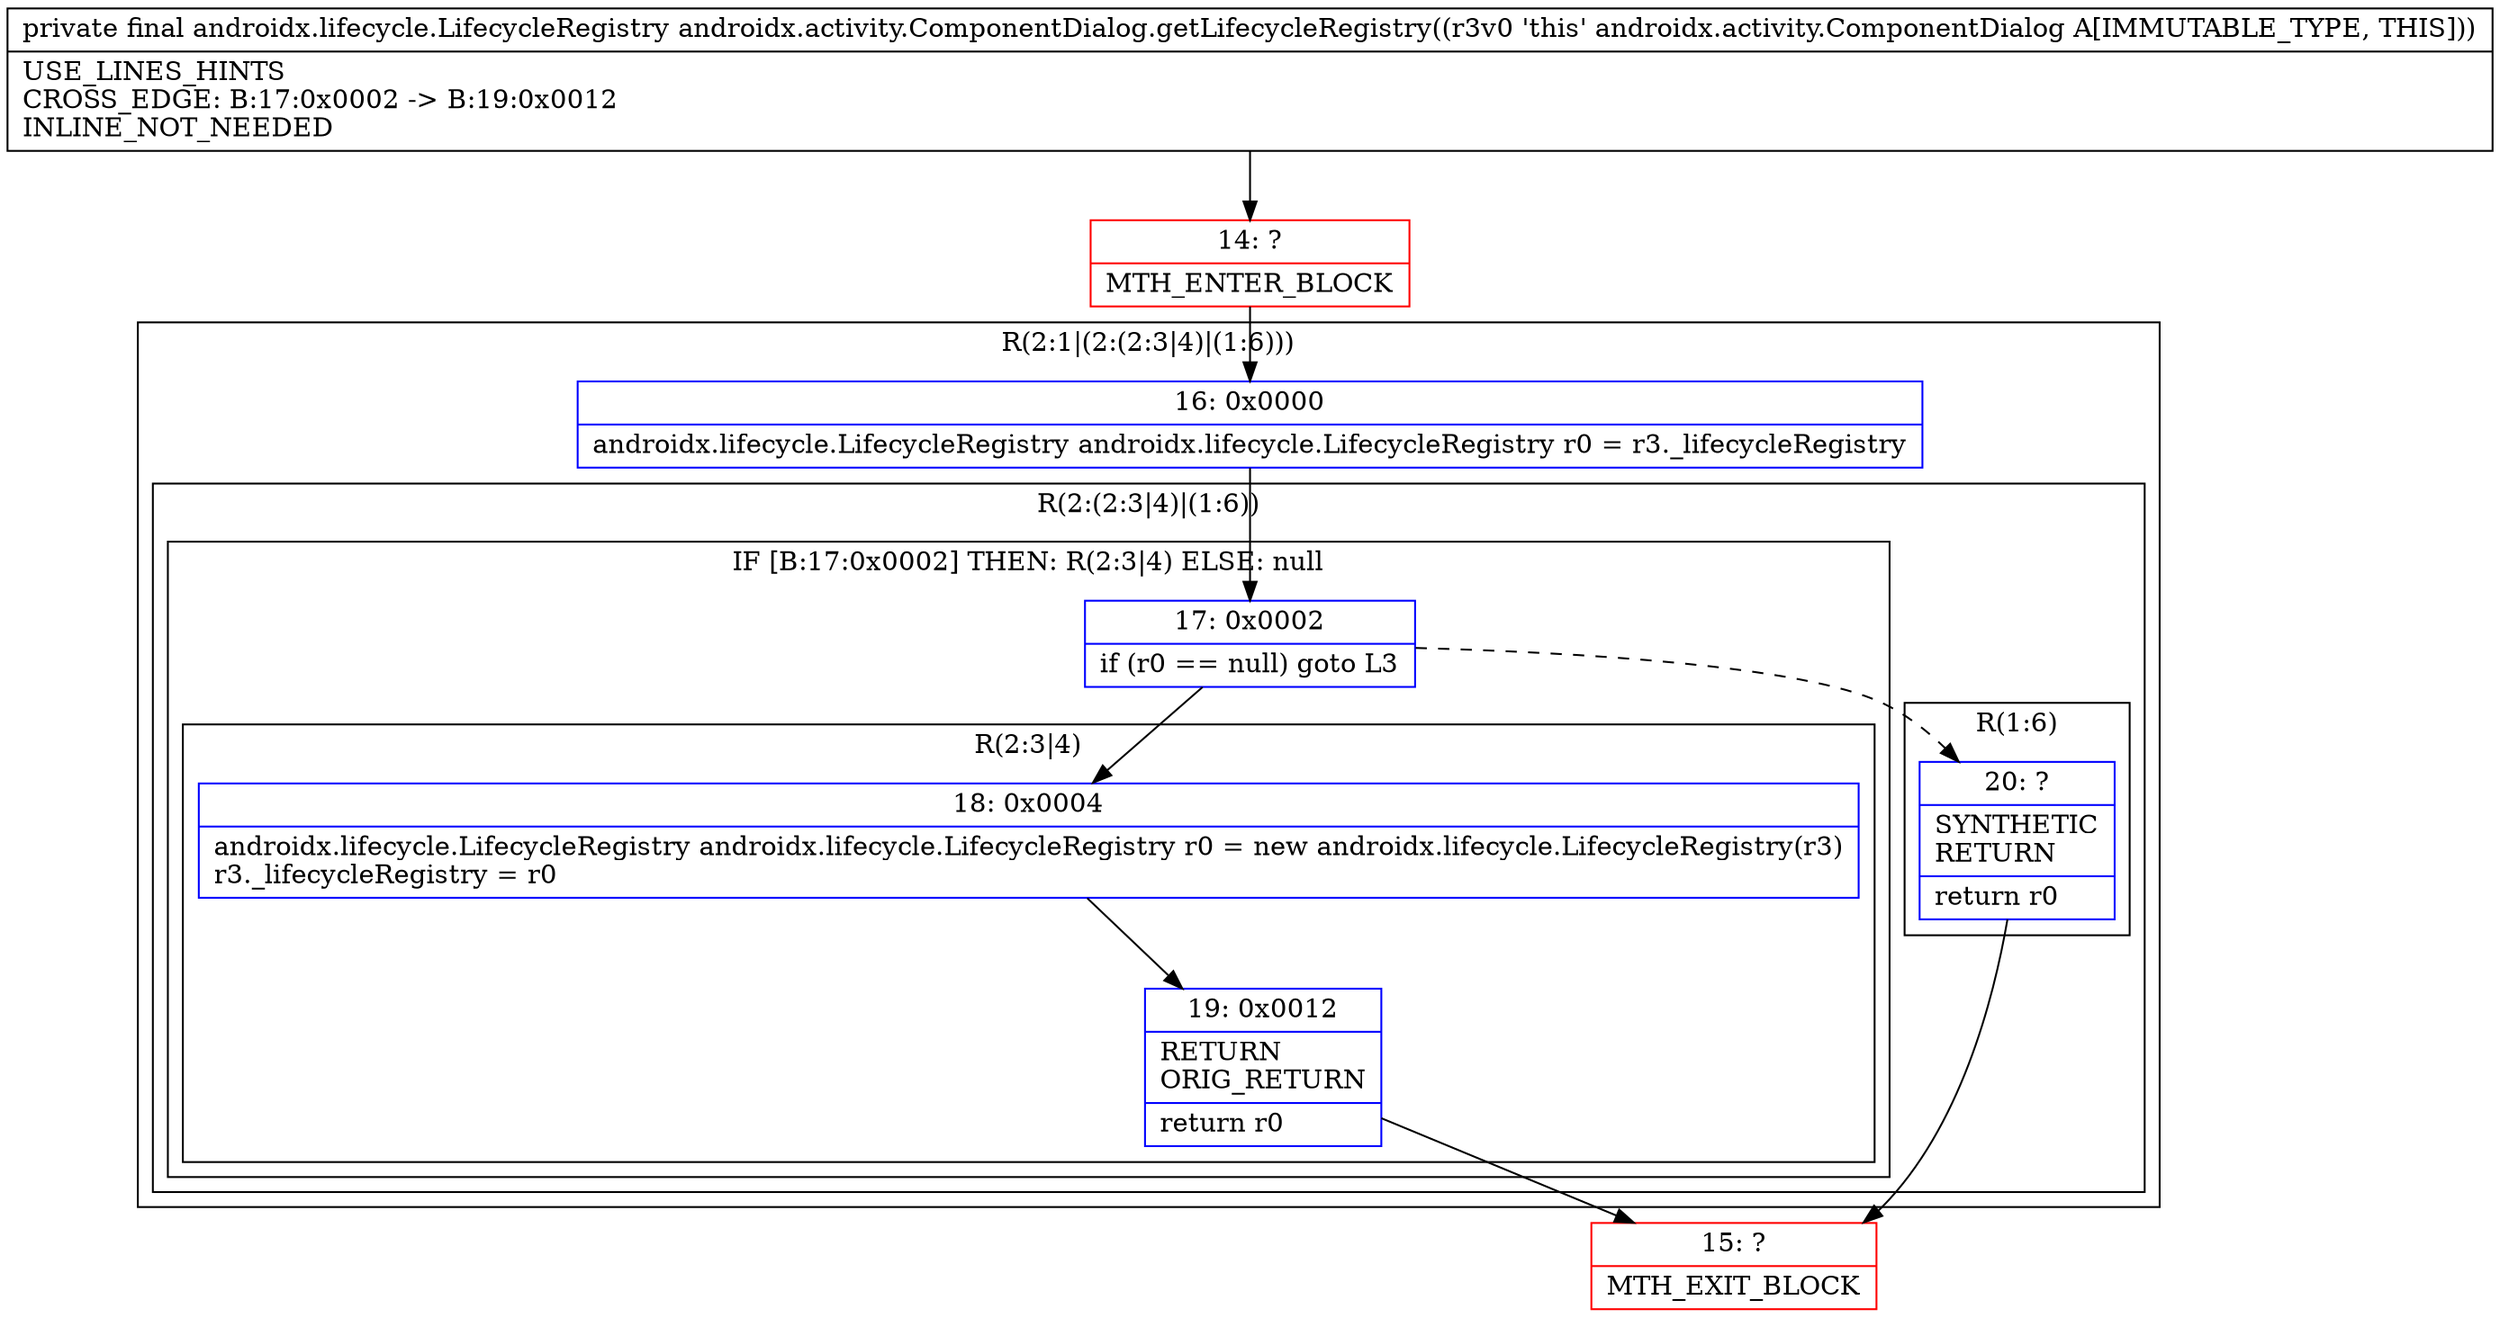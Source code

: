 digraph "CFG forandroidx.activity.ComponentDialog.getLifecycleRegistry()Landroidx\/lifecycle\/LifecycleRegistry;" {
subgraph cluster_Region_1134746830 {
label = "R(2:1|(2:(2:3|4)|(1:6)))";
node [shape=record,color=blue];
Node_16 [shape=record,label="{16\:\ 0x0000|androidx.lifecycle.LifecycleRegistry androidx.lifecycle.LifecycleRegistry r0 = r3._lifecycleRegistry\l}"];
subgraph cluster_Region_469717913 {
label = "R(2:(2:3|4)|(1:6))";
node [shape=record,color=blue];
subgraph cluster_IfRegion_1747657036 {
label = "IF [B:17:0x0002] THEN: R(2:3|4) ELSE: null";
node [shape=record,color=blue];
Node_17 [shape=record,label="{17\:\ 0x0002|if (r0 == null) goto L3\l}"];
subgraph cluster_Region_840973202 {
label = "R(2:3|4)";
node [shape=record,color=blue];
Node_18 [shape=record,label="{18\:\ 0x0004|androidx.lifecycle.LifecycleRegistry androidx.lifecycle.LifecycleRegistry r0 = new androidx.lifecycle.LifecycleRegistry(r3)\lr3._lifecycleRegistry = r0\l}"];
Node_19 [shape=record,label="{19\:\ 0x0012|RETURN\lORIG_RETURN\l|return r0\l}"];
}
}
subgraph cluster_Region_1986425666 {
label = "R(1:6)";
node [shape=record,color=blue];
Node_20 [shape=record,label="{20\:\ ?|SYNTHETIC\lRETURN\l|return r0\l}"];
}
}
}
Node_14 [shape=record,color=red,label="{14\:\ ?|MTH_ENTER_BLOCK\l}"];
Node_15 [shape=record,color=red,label="{15\:\ ?|MTH_EXIT_BLOCK\l}"];
MethodNode[shape=record,label="{private final androidx.lifecycle.LifecycleRegistry androidx.activity.ComponentDialog.getLifecycleRegistry((r3v0 'this' androidx.activity.ComponentDialog A[IMMUTABLE_TYPE, THIS]))  | USE_LINES_HINTS\lCROSS_EDGE: B:17:0x0002 \-\> B:19:0x0012\lINLINE_NOT_NEEDED\l}"];
MethodNode -> Node_14;Node_16 -> Node_17;
Node_17 -> Node_18;
Node_17 -> Node_20[style=dashed];
Node_18 -> Node_19;
Node_19 -> Node_15;
Node_20 -> Node_15;
Node_14 -> Node_16;
}

